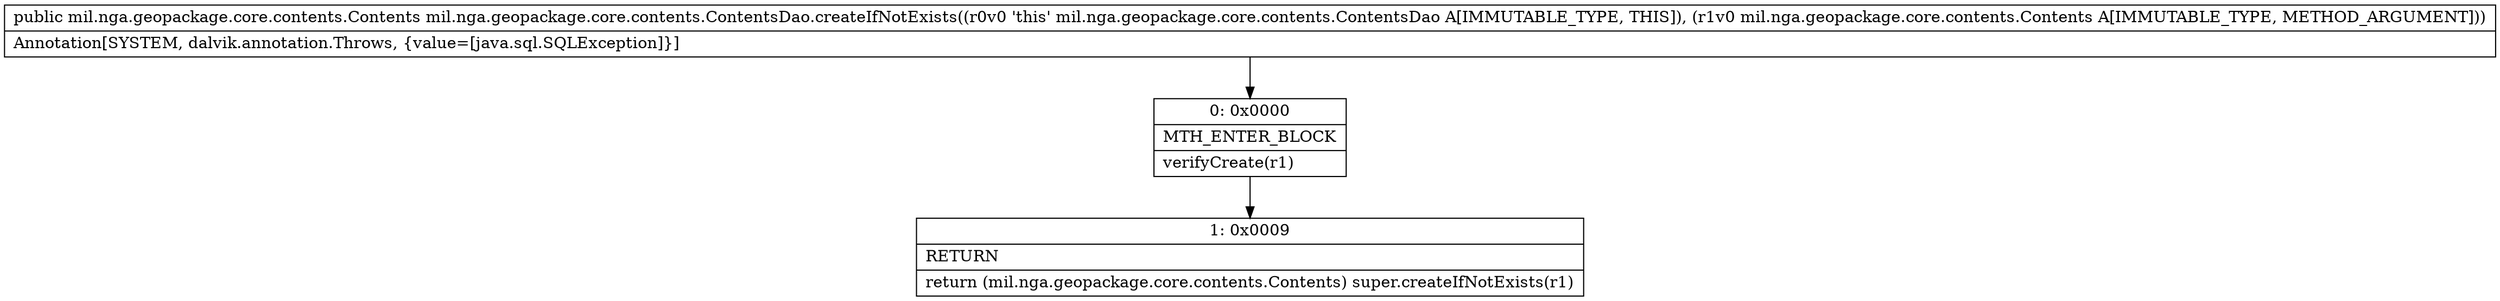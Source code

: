 digraph "CFG formil.nga.geopackage.core.contents.ContentsDao.createIfNotExists(Lmil\/nga\/geopackage\/core\/contents\/Contents;)Lmil\/nga\/geopackage\/core\/contents\/Contents;" {
Node_0 [shape=record,label="{0\:\ 0x0000|MTH_ENTER_BLOCK\l|verifyCreate(r1)\l}"];
Node_1 [shape=record,label="{1\:\ 0x0009|RETURN\l|return (mil.nga.geopackage.core.contents.Contents) super.createIfNotExists(r1)\l}"];
MethodNode[shape=record,label="{public mil.nga.geopackage.core.contents.Contents mil.nga.geopackage.core.contents.ContentsDao.createIfNotExists((r0v0 'this' mil.nga.geopackage.core.contents.ContentsDao A[IMMUTABLE_TYPE, THIS]), (r1v0 mil.nga.geopackage.core.contents.Contents A[IMMUTABLE_TYPE, METHOD_ARGUMENT]))  | Annotation[SYSTEM, dalvik.annotation.Throws, \{value=[java.sql.SQLException]\}]\l}"];
MethodNode -> Node_0;
Node_0 -> Node_1;
}

